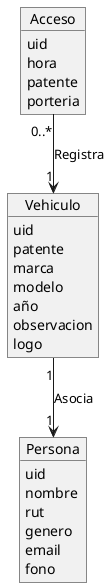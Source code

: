 @startuml diagram

object Persona {
 uid
 nombre
 rut
 genero
 email
 fono
}

object Vehiculo {
 uid
 patente
 marca
 modelo
 año
 observacion
 logo
}

object Acceso {
 uid
 hora
 patente
 porteria
}

Acceso "0..*" --> "1" Vehiculo: Registra
Vehiculo "1" --> "1" Persona: Asocia
@enduml
